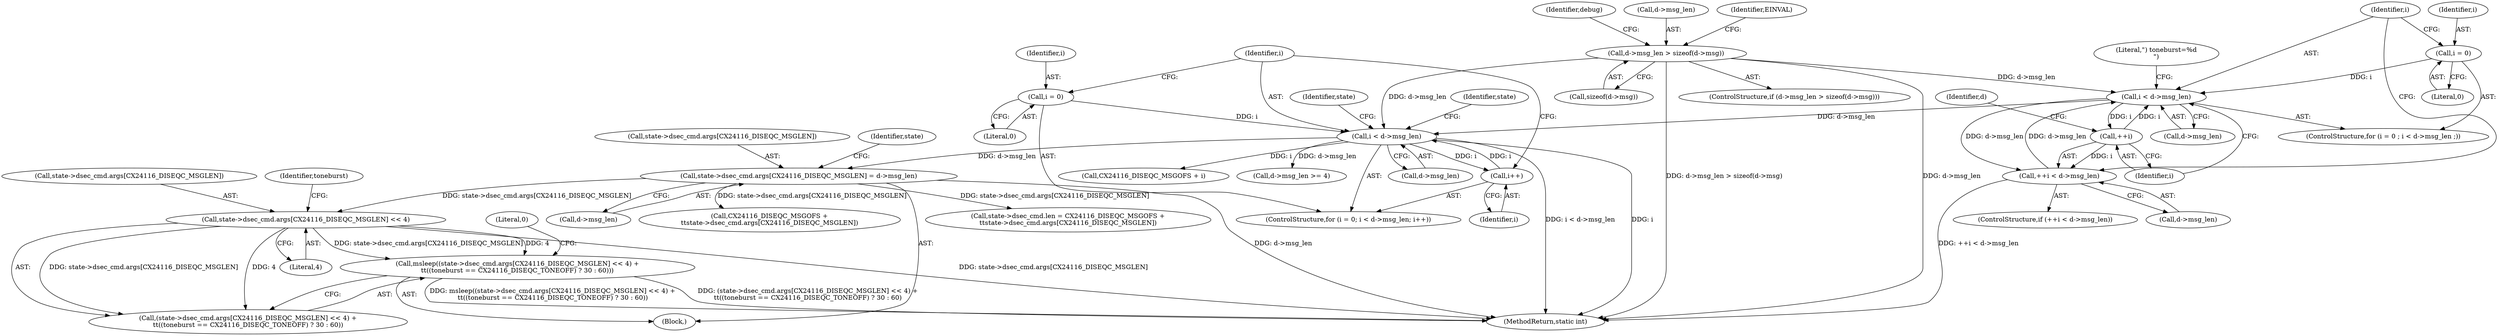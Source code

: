 digraph "0_linux_1fa2337a315a2448c5434f41e00d56b01a22283c@API" {
"1000307" [label="(Call,msleep((state->dsec_cmd.args[CX24116_DISEQC_MSGLEN] << 4) +\n\t\t((toneburst == CX24116_DISEQC_TONEOFF) ? 30 : 60)))"];
"1000309" [label="(Call,state->dsec_cmd.args[CX24116_DISEQC_MSGLEN] << 4)"];
"1000186" [label="(Call,state->dsec_cmd.args[CX24116_DISEQC_MSGLEN] = d->msg_len)"];
"1000164" [label="(Call,i < d->msg_len)"];
"1000169" [label="(Call,i++)"];
"1000161" [label="(Call,i = 0)"];
"1000126" [label="(Call,d->msg_len > sizeof(d->msg))"];
"1000144" [label="(Call,i < d->msg_len)"];
"1000141" [label="(Call,i = 0)"];
"1000152" [label="(Call,++i)"];
"1000151" [label="(Call,++i < d->msg_len)"];
"1000197" [label="(Call,state->dsec_cmd.len = CX24116_DISEQC_MSGOFS +\n\t\tstate->dsec_cmd.args[CX24116_DISEQC_MSGLEN])"];
"1000325" [label="(Literal,0)"];
"1000166" [label="(Call,d->msg_len)"];
"1000326" [label="(MethodReturn,static int)"];
"1000307" [label="(Call,msleep((state->dsec_cmd.args[CX24116_DISEQC_MSGLEN] << 4) +\n\t\t((toneburst == CX24116_DISEQC_TONEOFF) ? 30 : 60)))"];
"1000175" [label="(Identifier,state)"];
"1000126" [label="(Call,d->msg_len > sizeof(d->msg))"];
"1000151" [label="(Call,++i < d->msg_len)"];
"1000186" [label="(Call,state->dsec_cmd.args[CX24116_DISEQC_MSGLEN] = d->msg_len)"];
"1000130" [label="(Call,sizeof(d->msg))"];
"1000194" [label="(Call,d->msg_len)"];
"1000143" [label="(Literal,0)"];
"1000155" [label="(Identifier,d)"];
"1000141" [label="(Call,i = 0)"];
"1000140" [label="(ControlStructure,for (i = 0 ; i < d->msg_len ;))"];
"1000165" [label="(Identifier,i)"];
"1000190" [label="(Identifier,state)"];
"1000161" [label="(Call,i = 0)"];
"1000142" [label="(Identifier,i)"];
"1000164" [label="(Call,i < d->msg_len)"];
"1000136" [label="(Identifier,EINVAL)"];
"1000309" [label="(Call,state->dsec_cmd.args[CX24116_DISEQC_MSGLEN] << 4)"];
"1000160" [label="(ControlStructure,for (i = 0; i < d->msg_len; i++))"];
"1000308" [label="(Call,(state->dsec_cmd.args[CX24116_DISEQC_MSGLEN] << 4) +\n\t\t((toneburst == CX24116_DISEQC_TONEOFF) ? 30 : 60))"];
"1000203" [label="(Call,CX24116_DISEQC_MSGOFS +\n\t\tstate->dsec_cmd.args[CX24116_DISEQC_MSGLEN])"];
"1000169" [label="(Call,i++)"];
"1000200" [label="(Identifier,state)"];
"1000138" [label="(Identifier,debug)"];
"1000320" [label="(Identifier,toneburst)"];
"1000146" [label="(Call,d->msg_len)"];
"1000178" [label="(Call,CX24116_DISEQC_MSGOFS + i)"];
"1000153" [label="(Identifier,i)"];
"1000240" [label="(Call,d->msg_len >= 4)"];
"1000187" [label="(Call,state->dsec_cmd.args[CX24116_DISEQC_MSGLEN])"];
"1000162" [label="(Identifier,i)"];
"1000125" [label="(ControlStructure,if (d->msg_len > sizeof(d->msg)))"];
"1000127" [label="(Call,d->msg_len)"];
"1000163" [label="(Literal,0)"];
"1000116" [label="(Block,)"];
"1000154" [label="(Call,d->msg_len)"];
"1000170" [label="(Identifier,i)"];
"1000152" [label="(Call,++i)"];
"1000145" [label="(Identifier,i)"];
"1000317" [label="(Literal,4)"];
"1000150" [label="(ControlStructure,if (++i < d->msg_len))"];
"1000158" [label="(Literal,\") toneburst=%d\n\")"];
"1000310" [label="(Call,state->dsec_cmd.args[CX24116_DISEQC_MSGLEN])"];
"1000144" [label="(Call,i < d->msg_len)"];
"1000307" -> "1000116"  [label="AST: "];
"1000307" -> "1000308"  [label="CFG: "];
"1000308" -> "1000307"  [label="AST: "];
"1000325" -> "1000307"  [label="CFG: "];
"1000307" -> "1000326"  [label="DDG: msleep((state->dsec_cmd.args[CX24116_DISEQC_MSGLEN] << 4) +\n\t\t((toneburst == CX24116_DISEQC_TONEOFF) ? 30 : 60))"];
"1000307" -> "1000326"  [label="DDG: (state->dsec_cmd.args[CX24116_DISEQC_MSGLEN] << 4) +\n\t\t((toneburst == CX24116_DISEQC_TONEOFF) ? 30 : 60)"];
"1000309" -> "1000307"  [label="DDG: state->dsec_cmd.args[CX24116_DISEQC_MSGLEN]"];
"1000309" -> "1000307"  [label="DDG: 4"];
"1000309" -> "1000308"  [label="AST: "];
"1000309" -> "1000317"  [label="CFG: "];
"1000310" -> "1000309"  [label="AST: "];
"1000317" -> "1000309"  [label="AST: "];
"1000320" -> "1000309"  [label="CFG: "];
"1000309" -> "1000326"  [label="DDG: state->dsec_cmd.args[CX24116_DISEQC_MSGLEN]"];
"1000309" -> "1000308"  [label="DDG: state->dsec_cmd.args[CX24116_DISEQC_MSGLEN]"];
"1000309" -> "1000308"  [label="DDG: 4"];
"1000186" -> "1000309"  [label="DDG: state->dsec_cmd.args[CX24116_DISEQC_MSGLEN]"];
"1000186" -> "1000116"  [label="AST: "];
"1000186" -> "1000194"  [label="CFG: "];
"1000187" -> "1000186"  [label="AST: "];
"1000194" -> "1000186"  [label="AST: "];
"1000200" -> "1000186"  [label="CFG: "];
"1000186" -> "1000326"  [label="DDG: d->msg_len"];
"1000164" -> "1000186"  [label="DDG: d->msg_len"];
"1000186" -> "1000197"  [label="DDG: state->dsec_cmd.args[CX24116_DISEQC_MSGLEN]"];
"1000186" -> "1000203"  [label="DDG: state->dsec_cmd.args[CX24116_DISEQC_MSGLEN]"];
"1000164" -> "1000160"  [label="AST: "];
"1000164" -> "1000166"  [label="CFG: "];
"1000165" -> "1000164"  [label="AST: "];
"1000166" -> "1000164"  [label="AST: "];
"1000175" -> "1000164"  [label="CFG: "];
"1000190" -> "1000164"  [label="CFG: "];
"1000164" -> "1000326"  [label="DDG: i < d->msg_len"];
"1000164" -> "1000326"  [label="DDG: i"];
"1000169" -> "1000164"  [label="DDG: i"];
"1000161" -> "1000164"  [label="DDG: i"];
"1000126" -> "1000164"  [label="DDG: d->msg_len"];
"1000144" -> "1000164"  [label="DDG: d->msg_len"];
"1000164" -> "1000169"  [label="DDG: i"];
"1000164" -> "1000178"  [label="DDG: i"];
"1000164" -> "1000240"  [label="DDG: d->msg_len"];
"1000169" -> "1000160"  [label="AST: "];
"1000169" -> "1000170"  [label="CFG: "];
"1000170" -> "1000169"  [label="AST: "];
"1000165" -> "1000169"  [label="CFG: "];
"1000161" -> "1000160"  [label="AST: "];
"1000161" -> "1000163"  [label="CFG: "];
"1000162" -> "1000161"  [label="AST: "];
"1000163" -> "1000161"  [label="AST: "];
"1000165" -> "1000161"  [label="CFG: "];
"1000126" -> "1000125"  [label="AST: "];
"1000126" -> "1000130"  [label="CFG: "];
"1000127" -> "1000126"  [label="AST: "];
"1000130" -> "1000126"  [label="AST: "];
"1000136" -> "1000126"  [label="CFG: "];
"1000138" -> "1000126"  [label="CFG: "];
"1000126" -> "1000326"  [label="DDG: d->msg_len"];
"1000126" -> "1000326"  [label="DDG: d->msg_len > sizeof(d->msg)"];
"1000126" -> "1000144"  [label="DDG: d->msg_len"];
"1000144" -> "1000140"  [label="AST: "];
"1000144" -> "1000146"  [label="CFG: "];
"1000145" -> "1000144"  [label="AST: "];
"1000146" -> "1000144"  [label="AST: "];
"1000153" -> "1000144"  [label="CFG: "];
"1000158" -> "1000144"  [label="CFG: "];
"1000141" -> "1000144"  [label="DDG: i"];
"1000152" -> "1000144"  [label="DDG: i"];
"1000151" -> "1000144"  [label="DDG: d->msg_len"];
"1000144" -> "1000152"  [label="DDG: i"];
"1000144" -> "1000151"  [label="DDG: d->msg_len"];
"1000141" -> "1000140"  [label="AST: "];
"1000141" -> "1000143"  [label="CFG: "];
"1000142" -> "1000141"  [label="AST: "];
"1000143" -> "1000141"  [label="AST: "];
"1000145" -> "1000141"  [label="CFG: "];
"1000152" -> "1000151"  [label="AST: "];
"1000152" -> "1000153"  [label="CFG: "];
"1000153" -> "1000152"  [label="AST: "];
"1000155" -> "1000152"  [label="CFG: "];
"1000152" -> "1000151"  [label="DDG: i"];
"1000151" -> "1000150"  [label="AST: "];
"1000151" -> "1000154"  [label="CFG: "];
"1000154" -> "1000151"  [label="AST: "];
"1000145" -> "1000151"  [label="CFG: "];
"1000151" -> "1000326"  [label="DDG: ++i < d->msg_len"];
}

